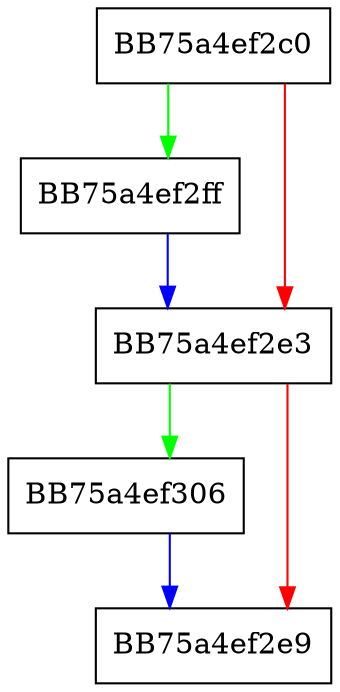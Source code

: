digraph fitsIntoChunk {
  node [shape="box"];
  graph [splines=ortho];
  BB75a4ef2c0 -> BB75a4ef2ff [color="green"];
  BB75a4ef2c0 -> BB75a4ef2e3 [color="red"];
  BB75a4ef2e3 -> BB75a4ef306 [color="green"];
  BB75a4ef2e3 -> BB75a4ef2e9 [color="red"];
  BB75a4ef2ff -> BB75a4ef2e3 [color="blue"];
  BB75a4ef306 -> BB75a4ef2e9 [color="blue"];
}